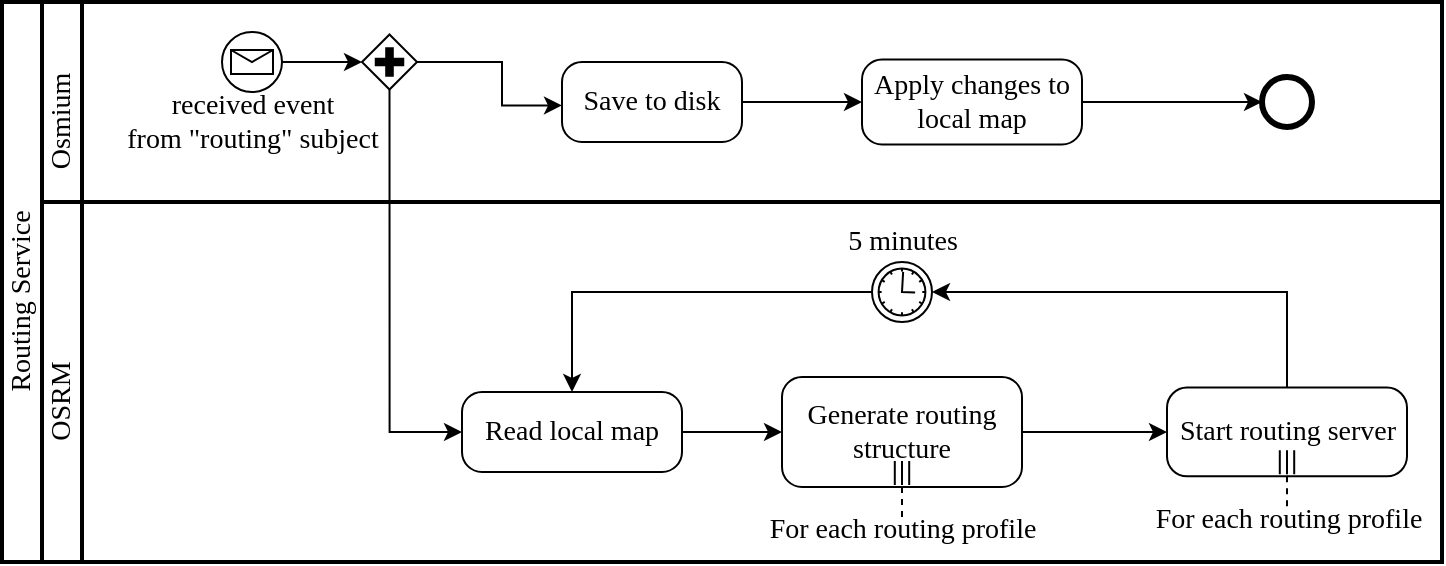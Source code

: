 <mxfile version="17.4.0" type="device"><diagram id="zlkikwzXKD0snVzNmwe3" name="Page-1"><mxGraphModel dx="957" dy="705" grid="1" gridSize="10" guides="1" tooltips="1" connect="1" arrows="1" fold="1" page="1" pageScale="1" pageWidth="1169" pageHeight="827" math="0" shadow="0"><root><mxCell id="0"/><mxCell id="1" parent="0"/><mxCell id="YlrZNKIzhbzIOBzNs1-H-42" value="" style="swimlane;html=1;startSize=20;fontStyle=0;collapsible=0;horizontal=0;swimlaneLine=1;swimlaneFillColor=#ffffff;strokeWidth=2;fontFamily=Times New Roman;fontSize=14;" parent="1" vertex="1"><mxGeometry x="200" y="150" width="720" height="280" as="geometry"/></mxCell><mxCell id="YlrZNKIzhbzIOBzNs1-H-43" value="" style="swimlane;html=1;startSize=20;fontStyle=0;collapsible=0;horizontal=0;swimlaneLine=1;swimlaneFillColor=#ffffff;strokeWidth=2;fontFamily=Times New Roman;fontSize=14;" parent="YlrZNKIzhbzIOBzNs1-H-42" vertex="1"><mxGeometry x="20" width="700" height="100" as="geometry"/></mxCell><mxCell id="YlrZNKIzhbzIOBzNs1-H-45" value="received event &lt;br style=&quot;font-size: 14px;&quot;&gt;from &quot;routing&quot; subject" style="text;html=1;align=center;verticalAlign=middle;resizable=0;points=[];autosize=1;strokeColor=none;fillColor=none;fontFamily=Times New Roman;fontSize=14;" parent="YlrZNKIzhbzIOBzNs1-H-43" vertex="1"><mxGeometry x="35" y="40" width="140" height="40" as="geometry"/></mxCell><mxCell id="YlrZNKIzhbzIOBzNs1-H-47" value="Osmium" style="text;html=1;align=center;verticalAlign=middle;resizable=0;points=[];autosize=1;strokeColor=none;fillColor=none;rotation=-90;fontFamily=Times New Roman;fontSize=14;" parent="YlrZNKIzhbzIOBzNs1-H-43" vertex="1"><mxGeometry x="-20" y="50" width="60" height="20" as="geometry"/></mxCell><mxCell id="YlrZNKIzhbzIOBzNs1-H-3" value="Save to disk" style="points=[[0.25,0,0],[0.5,0,0],[0.75,0,0],[1,0.25,0],[1,0.5,0],[1,0.75,0],[0.75,1,0],[0.5,1,0],[0.25,1,0],[0,0.75,0],[0,0.5,0],[0,0.25,0]];shape=mxgraph.bpmn.task;whiteSpace=wrap;rectStyle=rounded;size=10;taskMarker=abstract;fontFamily=Times New Roman;fontSize=14;" parent="YlrZNKIzhbzIOBzNs1-H-43" vertex="1"><mxGeometry x="260" y="30" width="90" height="40" as="geometry"/></mxCell><mxCell id="YlrZNKIzhbzIOBzNs1-H-5" value="Apply changes to local map" style="points=[[0.25,0,0],[0.5,0,0],[0.75,0,0],[1,0.25,0],[1,0.5,0],[1,0.75,0],[0.75,1,0],[0.5,1,0],[0.25,1,0],[0,0.75,0],[0,0.5,0],[0,0.25,0]];shape=mxgraph.bpmn.task;whiteSpace=wrap;rectStyle=rounded;size=10;taskMarker=abstract;fontFamily=Times New Roman;fontSize=14;" parent="YlrZNKIzhbzIOBzNs1-H-43" vertex="1"><mxGeometry x="410" y="28.75" width="110" height="42.5" as="geometry"/></mxCell><mxCell id="YlrZNKIzhbzIOBzNs1-H-6" style="edgeStyle=orthogonalEdgeStyle;rounded=0;orthogonalLoop=1;jettySize=auto;html=1;entryX=0;entryY=0.5;entryDx=0;entryDy=0;entryPerimeter=0;fontFamily=Times New Roman;fontSize=14;" parent="YlrZNKIzhbzIOBzNs1-H-43" source="YlrZNKIzhbzIOBzNs1-H-3" target="YlrZNKIzhbzIOBzNs1-H-5" edge="1"><mxGeometry relative="1" as="geometry"/></mxCell><mxCell id="YlrZNKIzhbzIOBzNs1-H-10" value="" style="points=[[0.145,0.145,0],[0.5,0,0],[0.855,0.145,0],[1,0.5,0],[0.855,0.855,0],[0.5,1,0],[0.145,0.855,0],[0,0.5,0]];shape=mxgraph.bpmn.event;html=1;verticalLabelPosition=bottom;labelBackgroundColor=#ffffff;verticalAlign=top;align=center;perimeter=ellipsePerimeter;outlineConnect=0;aspect=fixed;outline=end;symbol=terminate2;strokeWidth=1;fontFamily=Times New Roman;fontSize=14;" parent="YlrZNKIzhbzIOBzNs1-H-43" vertex="1"><mxGeometry x="610" y="37.5" width="25" height="25" as="geometry"/></mxCell><mxCell id="YlrZNKIzhbzIOBzNs1-H-11" style="edgeStyle=orthogonalEdgeStyle;rounded=0;orthogonalLoop=1;jettySize=auto;html=1;entryX=0;entryY=0.5;entryDx=0;entryDy=0;entryPerimeter=0;fontFamily=Times New Roman;fontSize=14;" parent="YlrZNKIzhbzIOBzNs1-H-43" source="YlrZNKIzhbzIOBzNs1-H-5" target="YlrZNKIzhbzIOBzNs1-H-10" edge="1"><mxGeometry relative="1" as="geometry"/></mxCell><mxCell id="YlrZNKIzhbzIOBzNs1-H-39" style="edgeStyle=orthogonalEdgeStyle;rounded=0;orthogonalLoop=1;jettySize=auto;html=1;exitX=0.5;exitY=1;exitDx=0;exitDy=0;exitPerimeter=0;startArrow=none;startFill=0;endArrow=classic;endFill=1;fontFamily=Times New Roman;fontSize=14;" parent="YlrZNKIzhbzIOBzNs1-H-43" source="YlrZNKIzhbzIOBzNs1-H-10" target="YlrZNKIzhbzIOBzNs1-H-10" edge="1"><mxGeometry relative="1" as="geometry"/></mxCell><mxCell id="YlrZNKIzhbzIOBzNs1-H-12" value="" style="points=[[0.25,0.25,0],[0.5,0,0],[0.75,0.25,0],[1,0.5,0],[0.75,0.75,0],[0.5,1,0],[0.25,0.75,0],[0,0.5,0]];shape=mxgraph.bpmn.gateway2;html=1;verticalLabelPosition=bottom;labelBackgroundColor=#ffffff;verticalAlign=top;align=center;perimeter=rhombusPerimeter;outlineConnect=0;outline=none;symbol=none;gwType=parallel;strokeWidth=1;fontFamily=Times New Roman;fontSize=14;" parent="YlrZNKIzhbzIOBzNs1-H-43" vertex="1"><mxGeometry x="160" y="16.25" width="27.5" height="27.5" as="geometry"/></mxCell><mxCell id="YlrZNKIzhbzIOBzNs1-H-13" style="edgeStyle=orthogonalEdgeStyle;rounded=0;orthogonalLoop=1;jettySize=auto;html=1;exitX=1;exitY=0.5;exitDx=0;exitDy=0;exitPerimeter=0;entryX=0;entryY=0.543;entryDx=0;entryDy=0;entryPerimeter=0;fontFamily=Times New Roman;fontSize=14;" parent="YlrZNKIzhbzIOBzNs1-H-43" source="YlrZNKIzhbzIOBzNs1-H-12" target="YlrZNKIzhbzIOBzNs1-H-3" edge="1"><mxGeometry relative="1" as="geometry"><mxPoint x="230" y="30" as="targetPoint"/><Array as="points"><mxPoint x="230" y="30"/><mxPoint x="230" y="52"/></Array></mxGeometry></mxCell><mxCell id="YlrZNKIzhbzIOBzNs1-H-46" value="Routing Service" style="text;html=1;align=center;verticalAlign=middle;resizable=0;points=[];autosize=1;strokeColor=none;fillColor=none;rotation=-90;fontFamily=Times New Roman;fontSize=14;" parent="YlrZNKIzhbzIOBzNs1-H-42" vertex="1"><mxGeometry x="-45" y="140" width="110" height="20" as="geometry"/></mxCell><mxCell id="YlrZNKIzhbzIOBzNs1-H-44" value="" style="swimlane;html=1;startSize=20;fontStyle=0;collapsible=0;horizontal=0;swimlaneLine=1;swimlaneFillColor=#ffffff;strokeWidth=2;fontFamily=Times New Roman;fontSize=14;" parent="1" vertex="1"><mxGeometry x="220" y="250" width="700" height="180" as="geometry"/></mxCell><mxCell id="YlrZNKIzhbzIOBzNs1-H-48" value="OSRM" style="text;html=1;align=center;verticalAlign=middle;resizable=0;points=[];autosize=1;strokeColor=none;fillColor=none;rotation=-90;fontFamily=Times New Roman;fontSize=14;" parent="YlrZNKIzhbzIOBzNs1-H-44" vertex="1"><mxGeometry x="-20" y="90" width="60" height="20" as="geometry"/></mxCell><mxCell id="YlrZNKIzhbzIOBzNs1-H-16" value="Read local map" style="points=[[0.25,0,0],[0.5,0,0],[0.75,0,0],[1,0.25,0],[1,0.5,0],[1,0.75,0],[0.75,1,0],[0.5,1,0],[0.25,1,0],[0,0.75,0],[0,0.5,0],[0,0.25,0]];shape=mxgraph.bpmn.task;whiteSpace=wrap;rectStyle=rounded;size=10;taskMarker=abstract;fontFamily=Times New Roman;fontSize=14;" parent="YlrZNKIzhbzIOBzNs1-H-44" vertex="1"><mxGeometry x="210" y="95" width="110" height="40" as="geometry"/></mxCell><mxCell id="YlrZNKIzhbzIOBzNs1-H-19" value="Generate routing structure" style="points=[[0.25,0,0],[0.5,0,0],[0.75,0,0],[1,0.25,0],[1,0.5,0],[1,0.75,0],[0.75,1,0],[0.5,1,0],[0.25,1,0],[0,0.75,0],[0,0.5,0],[0,0.25,0]];shape=mxgraph.bpmn.task;whiteSpace=wrap;rectStyle=rounded;size=10;taskMarker=abstract;isLoopMultiParallel=1;strokeWidth=1;fontFamily=Times New Roman;fontSize=14;" parent="YlrZNKIzhbzIOBzNs1-H-44" vertex="1"><mxGeometry x="370" y="87.5" width="120" height="55" as="geometry"/></mxCell><mxCell id="YlrZNKIzhbzIOBzNs1-H-20" style="edgeStyle=orthogonalEdgeStyle;rounded=0;orthogonalLoop=1;jettySize=auto;html=1;entryX=0;entryY=0.5;entryDx=0;entryDy=0;entryPerimeter=0;fontFamily=Times New Roman;fontSize=14;" parent="YlrZNKIzhbzIOBzNs1-H-44" source="YlrZNKIzhbzIOBzNs1-H-16" target="YlrZNKIzhbzIOBzNs1-H-19" edge="1"><mxGeometry relative="1" as="geometry"/></mxCell><mxCell id="YlrZNKIzhbzIOBzNs1-H-24" value="Start routing server" style="points=[[0.25,0,0],[0.5,0,0],[0.75,0,0],[1,0.25,0],[1,0.5,0],[1,0.75,0],[0.75,1,0],[0.5,1,0],[0.25,1,0],[0,0.75,0],[0,0.5,0],[0,0.25,0]];shape=mxgraph.bpmn.task;whiteSpace=wrap;rectStyle=rounded;size=10;taskMarker=abstract;isLoopMultiParallel=1;strokeWidth=1;fontFamily=Times New Roman;fontSize=14;" parent="YlrZNKIzhbzIOBzNs1-H-44" vertex="1"><mxGeometry x="562.5" y="92.81" width="120" height="44.37" as="geometry"/></mxCell><mxCell id="YlrZNKIzhbzIOBzNs1-H-34" style="edgeStyle=orthogonalEdgeStyle;rounded=0;orthogonalLoop=1;jettySize=auto;html=1;entryX=0;entryY=0.5;entryDx=0;entryDy=0;entryPerimeter=0;startArrow=none;startFill=0;endArrow=classic;endFill=1;fontFamily=Times New Roman;fontSize=14;" parent="YlrZNKIzhbzIOBzNs1-H-44" source="YlrZNKIzhbzIOBzNs1-H-19" target="YlrZNKIzhbzIOBzNs1-H-24" edge="1"><mxGeometry relative="1" as="geometry"/></mxCell><mxCell id="YlrZNKIzhbzIOBzNs1-H-22" value="For each routing profile" style="text;html=1;align=center;verticalAlign=middle;resizable=0;points=[];autosize=1;strokeColor=none;fillColor=none;fontFamily=Times New Roman;fontSize=14;" parent="YlrZNKIzhbzIOBzNs1-H-44" vertex="1"><mxGeometry x="355" y="154" width="150" height="20" as="geometry"/></mxCell><mxCell id="5KcSehRx0Da7DpqLFprb-2" value="For each routing profile" style="text;html=1;align=center;verticalAlign=middle;resizable=0;points=[];autosize=1;strokeColor=none;fillColor=none;fontFamily=Times New Roman;fontSize=14;" vertex="1" parent="YlrZNKIzhbzIOBzNs1-H-44"><mxGeometry x="547.5" y="148.68" width="150" height="20" as="geometry"/></mxCell><mxCell id="5KcSehRx0Da7DpqLFprb-3" style="edgeStyle=orthogonalEdgeStyle;rounded=0;orthogonalLoop=1;jettySize=auto;html=1;exitX=0.5;exitY=1;exitDx=0;exitDy=0;exitPerimeter=0;endArrow=none;endFill=0;dashed=1;fontFamily=Times New Roman;fontSize=14;" edge="1" parent="YlrZNKIzhbzIOBzNs1-H-44"><mxGeometry relative="1" as="geometry"><mxPoint x="622.5" y="154.68" as="targetPoint"/><mxPoint x="622.5" y="137.18" as="sourcePoint"/></mxGeometry></mxCell><mxCell id="YlrZNKIzhbzIOBzNs1-H-4" style="edgeStyle=orthogonalEdgeStyle;rounded=0;orthogonalLoop=1;jettySize=auto;html=1;entryX=0;entryY=0.5;entryDx=0;entryDy=0;entryPerimeter=0;fontFamily=Times New Roman;fontSize=14;" parent="1" source="YlrZNKIzhbzIOBzNs1-H-1" target="YlrZNKIzhbzIOBzNs1-H-12" edge="1"><mxGeometry relative="1" as="geometry"/></mxCell><mxCell id="YlrZNKIzhbzIOBzNs1-H-1" value="" style="points=[[0.145,0.145,0],[0.5,0,0],[0.855,0.145,0],[1,0.5,0],[0.855,0.855,0],[0.5,1,0],[0.145,0.855,0],[0,0.5,0]];shape=mxgraph.bpmn.event;html=1;verticalLabelPosition=bottom;labelBackgroundColor=#ffffff;verticalAlign=top;align=center;perimeter=ellipsePerimeter;outlineConnect=0;aspect=fixed;outline=standard;symbol=message;fontFamily=Times New Roman;fontSize=14;" parent="1" vertex="1"><mxGeometry x="310" y="165" width="30" height="30" as="geometry"/></mxCell><mxCell id="YlrZNKIzhbzIOBzNs1-H-15" style="edgeStyle=orthogonalEdgeStyle;rounded=0;orthogonalLoop=1;jettySize=auto;html=1;entryX=0;entryY=0.5;entryDx=0;entryDy=0;entryPerimeter=0;exitX=0.5;exitY=1;exitDx=0;exitDy=0;exitPerimeter=0;fontFamily=Times New Roman;fontSize=14;" parent="1" source="YlrZNKIzhbzIOBzNs1-H-12" target="YlrZNKIzhbzIOBzNs1-H-16" edge="1"><mxGeometry relative="1" as="geometry"><mxPoint x="393.75" y="270" as="targetPoint"/><Array as="points"><mxPoint x="394" y="365"/></Array></mxGeometry></mxCell><mxCell id="YlrZNKIzhbzIOBzNs1-H-21" style="edgeStyle=orthogonalEdgeStyle;rounded=0;orthogonalLoop=1;jettySize=auto;html=1;exitX=0.5;exitY=1;exitDx=0;exitDy=0;exitPerimeter=0;endArrow=none;endFill=0;dashed=1;fontFamily=Times New Roman;fontSize=14;" parent="1" source="YlrZNKIzhbzIOBzNs1-H-19" edge="1"><mxGeometry relative="1" as="geometry"><mxPoint x="650" y="410" as="targetPoint"/></mxGeometry></mxCell><mxCell id="YlrZNKIzhbzIOBzNs1-H-35" style="edgeStyle=orthogonalEdgeStyle;rounded=0;orthogonalLoop=1;jettySize=auto;html=1;startArrow=none;startFill=0;endArrow=classic;endFill=1;entryX=1;entryY=0.5;entryDx=0;entryDy=0;entryPerimeter=0;fontFamily=Times New Roman;fontSize=14;" parent="1" source="YlrZNKIzhbzIOBzNs1-H-24" target="YlrZNKIzhbzIOBzNs1-H-36" edge="1"><mxGeometry relative="1" as="geometry"><mxPoint x="842.5" y="280" as="targetPoint"/><Array as="points"><mxPoint x="842" y="295"/></Array></mxGeometry></mxCell><mxCell id="YlrZNKIzhbzIOBzNs1-H-38" style="edgeStyle=orthogonalEdgeStyle;rounded=0;orthogonalLoop=1;jettySize=auto;html=1;exitX=0;exitY=0.5;exitDx=0;exitDy=0;exitPerimeter=0;startArrow=none;startFill=0;endArrow=classic;endFill=1;entryX=0.5;entryY=0;entryDx=0;entryDy=0;entryPerimeter=0;fontFamily=Times New Roman;fontSize=14;" parent="1" source="YlrZNKIzhbzIOBzNs1-H-36" target="YlrZNKIzhbzIOBzNs1-H-16" edge="1"><mxGeometry relative="1" as="geometry"><mxPoint x="480" y="294.857" as="targetPoint"/></mxGeometry></mxCell><mxCell id="YlrZNKIzhbzIOBzNs1-H-36" value="" style="points=[[0.145,0.145,0],[0.5,0,0],[0.855,0.145,0],[1,0.5,0],[0.855,0.855,0],[0.5,1,0],[0.145,0.855,0],[0,0.5,0]];shape=mxgraph.bpmn.event;html=1;verticalLabelPosition=bottom;labelBackgroundColor=#ffffff;verticalAlign=top;align=center;perimeter=ellipsePerimeter;outlineConnect=0;aspect=fixed;outline=standard;symbol=timer;strokeWidth=1;fontFamily=Times New Roman;fontSize=14;" parent="1" vertex="1"><mxGeometry x="635" y="280" width="30" height="30" as="geometry"/></mxCell><mxCell id="YlrZNKIzhbzIOBzNs1-H-37" value="5 minutes" style="text;html=1;align=center;verticalAlign=middle;resizable=0;points=[];autosize=1;strokeColor=none;fillColor=none;fontFamily=Times New Roman;fontSize=14;" parent="1" vertex="1"><mxGeometry x="615" y="260" width="70" height="20" as="geometry"/></mxCell></root></mxGraphModel></diagram></mxfile>